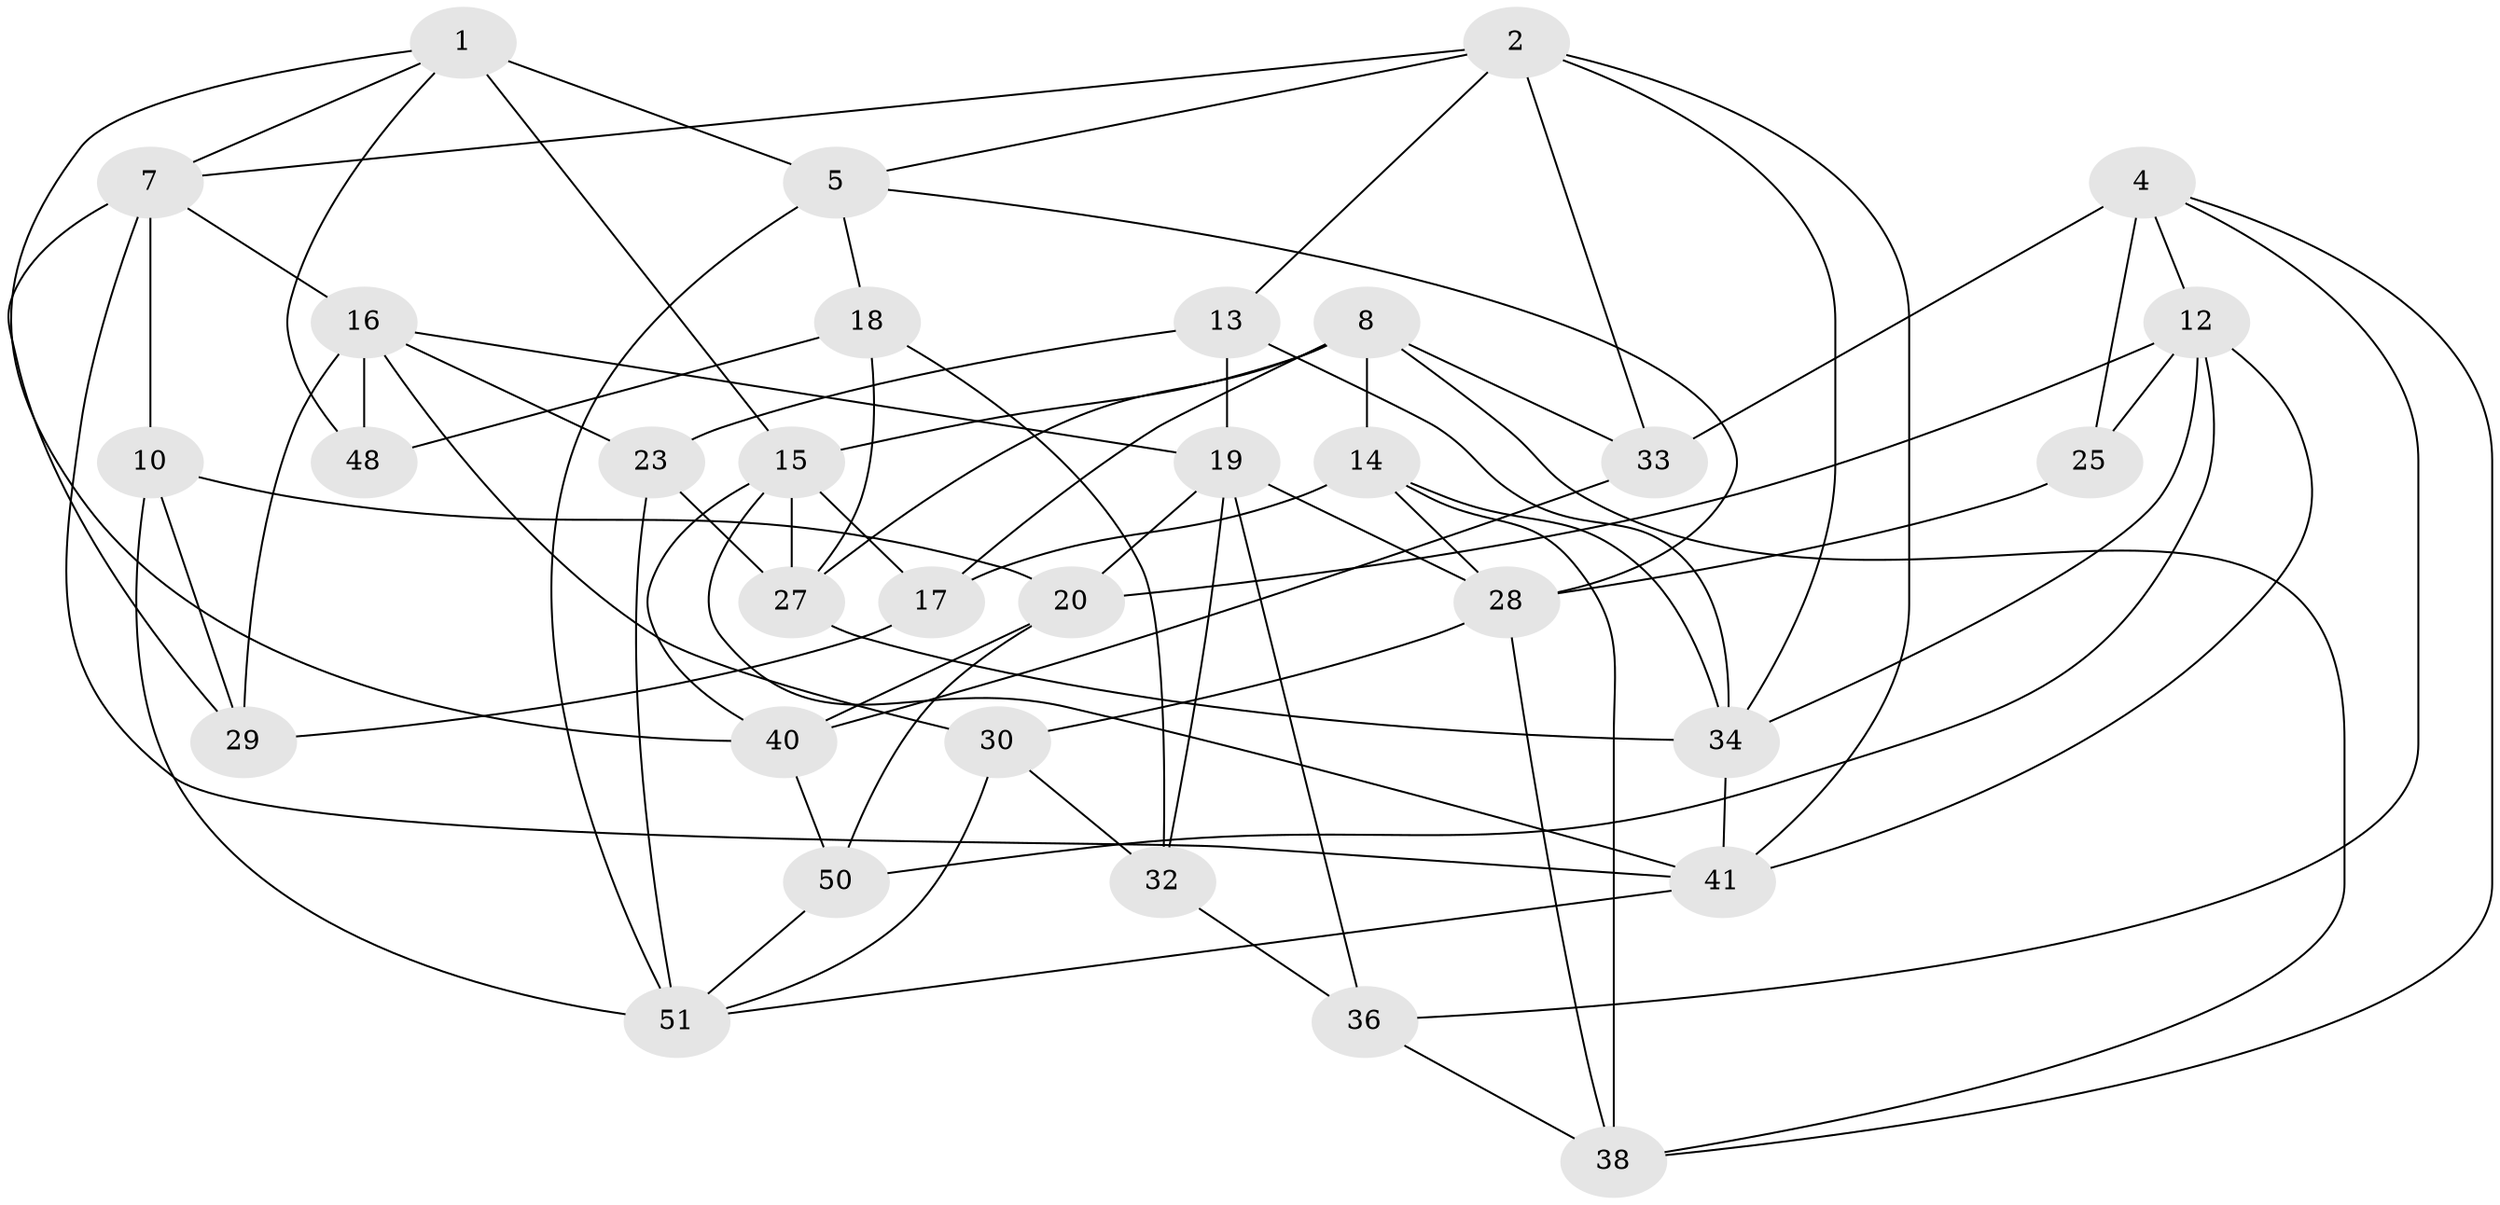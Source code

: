 // original degree distribution, {4: 1.0}
// Generated by graph-tools (version 1.1) at 2025/11/02/27/25 16:11:46]
// undirected, 32 vertices, 78 edges
graph export_dot {
graph [start="1"]
  node [color=gray90,style=filled];
  1 [super="+3"];
  2 [super="+37"];
  4 [super="+9"];
  5 [super="+6"];
  7 [super="+11"];
  8 [super="+26"];
  10;
  12 [super="+43"];
  13;
  14 [super="+44"];
  15 [super="+21"];
  16 [super="+22"];
  17;
  18 [super="+24"];
  19 [super="+31"];
  20 [super="+47"];
  23;
  25;
  27 [super="+39"];
  28 [super="+35"];
  29;
  30;
  32;
  33;
  34 [super="+49"];
  36;
  38 [super="+46"];
  40 [super="+45"];
  41 [super="+42"];
  48;
  50;
  51 [super="+52"];
  1 -- 5 [weight=2];
  1 -- 48;
  1 -- 15;
  1 -- 40;
  1 -- 7;
  2 -- 34;
  2 -- 33;
  2 -- 41;
  2 -- 13;
  2 -- 5;
  2 -- 7;
  4 -- 33;
  4 -- 38;
  4 -- 25 [weight=2];
  4 -- 12;
  4 -- 36;
  5 -- 18;
  5 -- 51;
  5 -- 28;
  7 -- 41;
  7 -- 10;
  7 -- 16;
  7 -- 29;
  8 -- 14;
  8 -- 17;
  8 -- 38;
  8 -- 33;
  8 -- 27;
  8 -- 15;
  10 -- 29;
  10 -- 51;
  10 -- 20;
  12 -- 25;
  12 -- 50;
  12 -- 41;
  12 -- 20;
  12 -- 34;
  13 -- 23;
  13 -- 34;
  13 -- 19;
  14 -- 17;
  14 -- 38 [weight=2];
  14 -- 28;
  14 -- 34;
  15 -- 41;
  15 -- 17;
  15 -- 40;
  15 -- 27;
  16 -- 48;
  16 -- 23;
  16 -- 30;
  16 -- 29;
  16 -- 19;
  17 -- 29;
  18 -- 48 [weight=2];
  18 -- 32;
  18 -- 27 [weight=2];
  19 -- 32;
  19 -- 20;
  19 -- 28;
  19 -- 36;
  20 -- 50;
  20 -- 40 [weight=2];
  23 -- 51;
  23 -- 27;
  25 -- 28;
  27 -- 34;
  28 -- 30;
  28 -- 38;
  30 -- 51;
  30 -- 32;
  32 -- 36;
  33 -- 40;
  34 -- 41;
  36 -- 38;
  40 -- 50;
  41 -- 51;
  50 -- 51;
}
